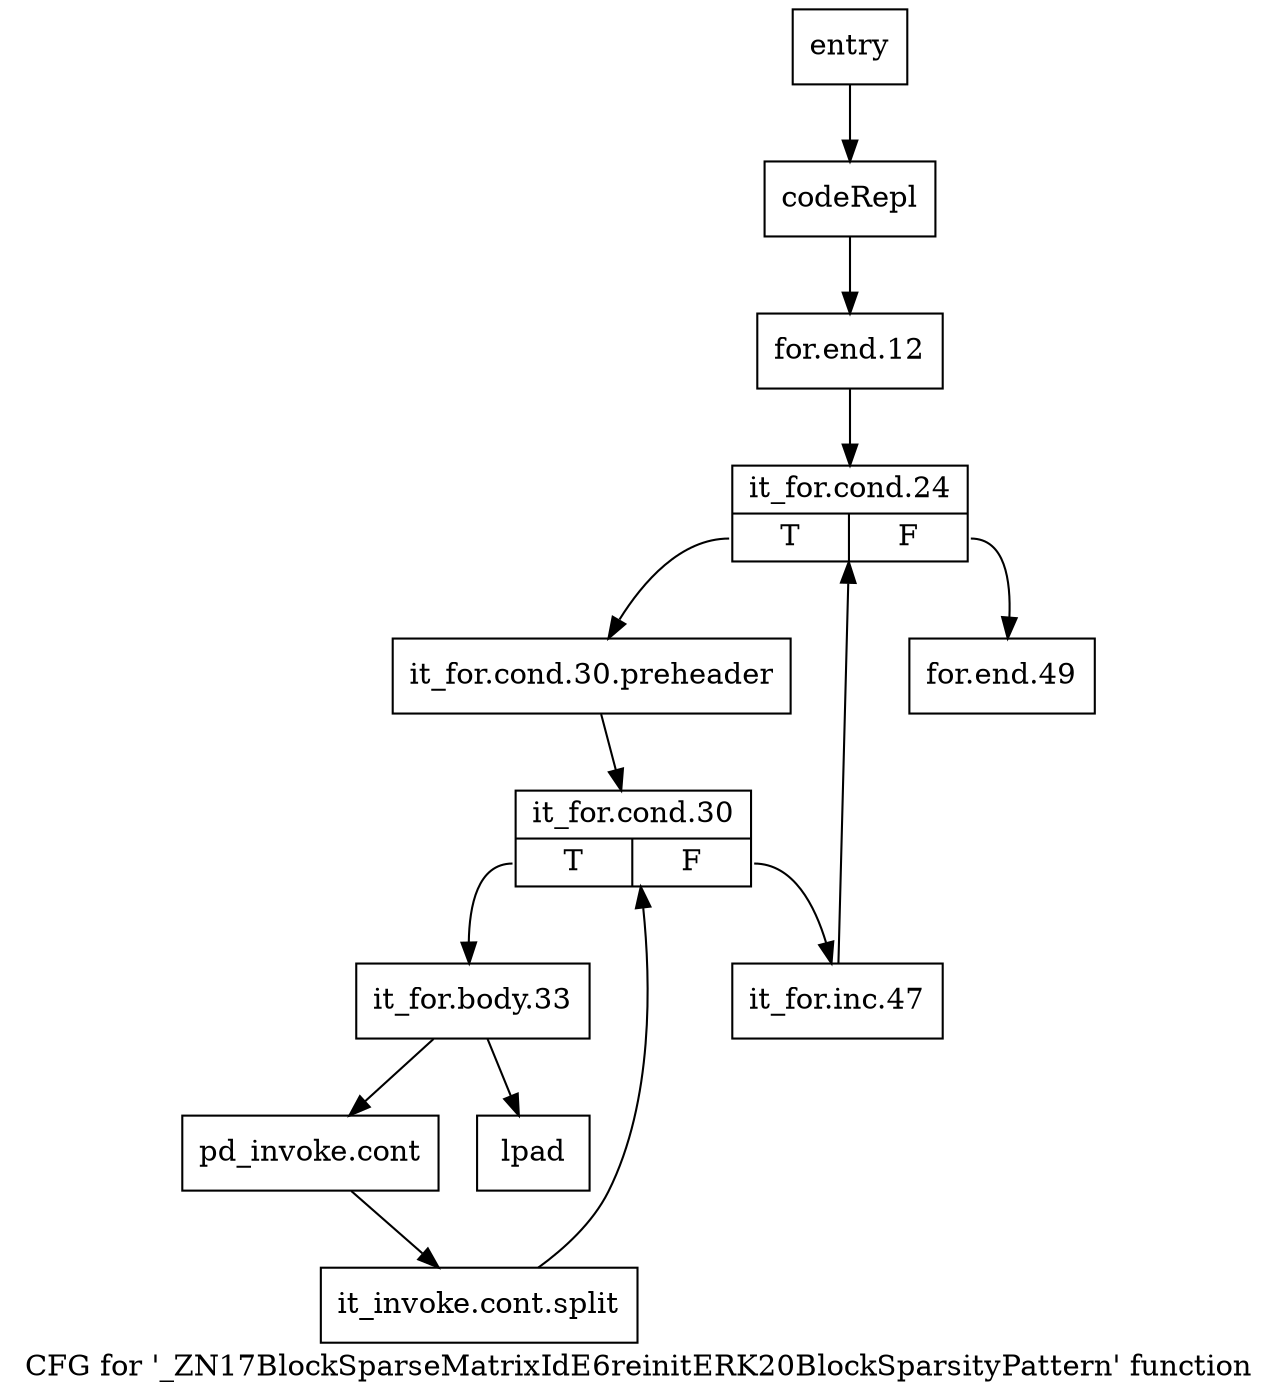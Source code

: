 digraph "CFG for '_ZN17BlockSparseMatrixIdE6reinitERK20BlockSparsityPattern' function" {
	label="CFG for '_ZN17BlockSparseMatrixIdE6reinitERK20BlockSparsityPattern' function";

	Node0x2d26d50 [shape=record,label="{entry}"];
	Node0x2d26d50 -> Node0x2d26da0;
	Node0x2d26da0 [shape=record,label="{codeRepl}"];
	Node0x2d26da0 -> Node0x2d26df0;
	Node0x2d26df0 [shape=record,label="{for.end.12}"];
	Node0x2d26df0 -> Node0x2d26e40;
	Node0x2d26e40 [shape=record,label="{it_for.cond.24|{<s0>T|<s1>F}}"];
	Node0x2d26e40:s0 -> Node0x2d26e90;
	Node0x2d26e40:s1 -> Node0x2d27070;
	Node0x2d26e90 [shape=record,label="{it_for.cond.30.preheader}"];
	Node0x2d26e90 -> Node0x2d26ee0;
	Node0x2d26ee0 [shape=record,label="{it_for.cond.30|{<s0>T|<s1>F}}"];
	Node0x2d26ee0:s0 -> Node0x2d26f30;
	Node0x2d26ee0:s1 -> Node0x2d27020;
	Node0x2d26f30 [shape=record,label="{it_for.body.33}"];
	Node0x2d26f30 -> Node0x2d26f80;
	Node0x2d26f30 -> Node0x2d26fd0;
	Node0x2d26f80 [shape=record,label="{pd_invoke.cont}"];
	Node0x2d26f80 -> Node0x8131e90;
	Node0x8131e90 [shape=record,label="{it_invoke.cont.split}"];
	Node0x8131e90 -> Node0x2d26ee0;
	Node0x2d26fd0 [shape=record,label="{lpad}"];
	Node0x2d27020 [shape=record,label="{it_for.inc.47}"];
	Node0x2d27020 -> Node0x2d26e40;
	Node0x2d27070 [shape=record,label="{for.end.49}"];
}
